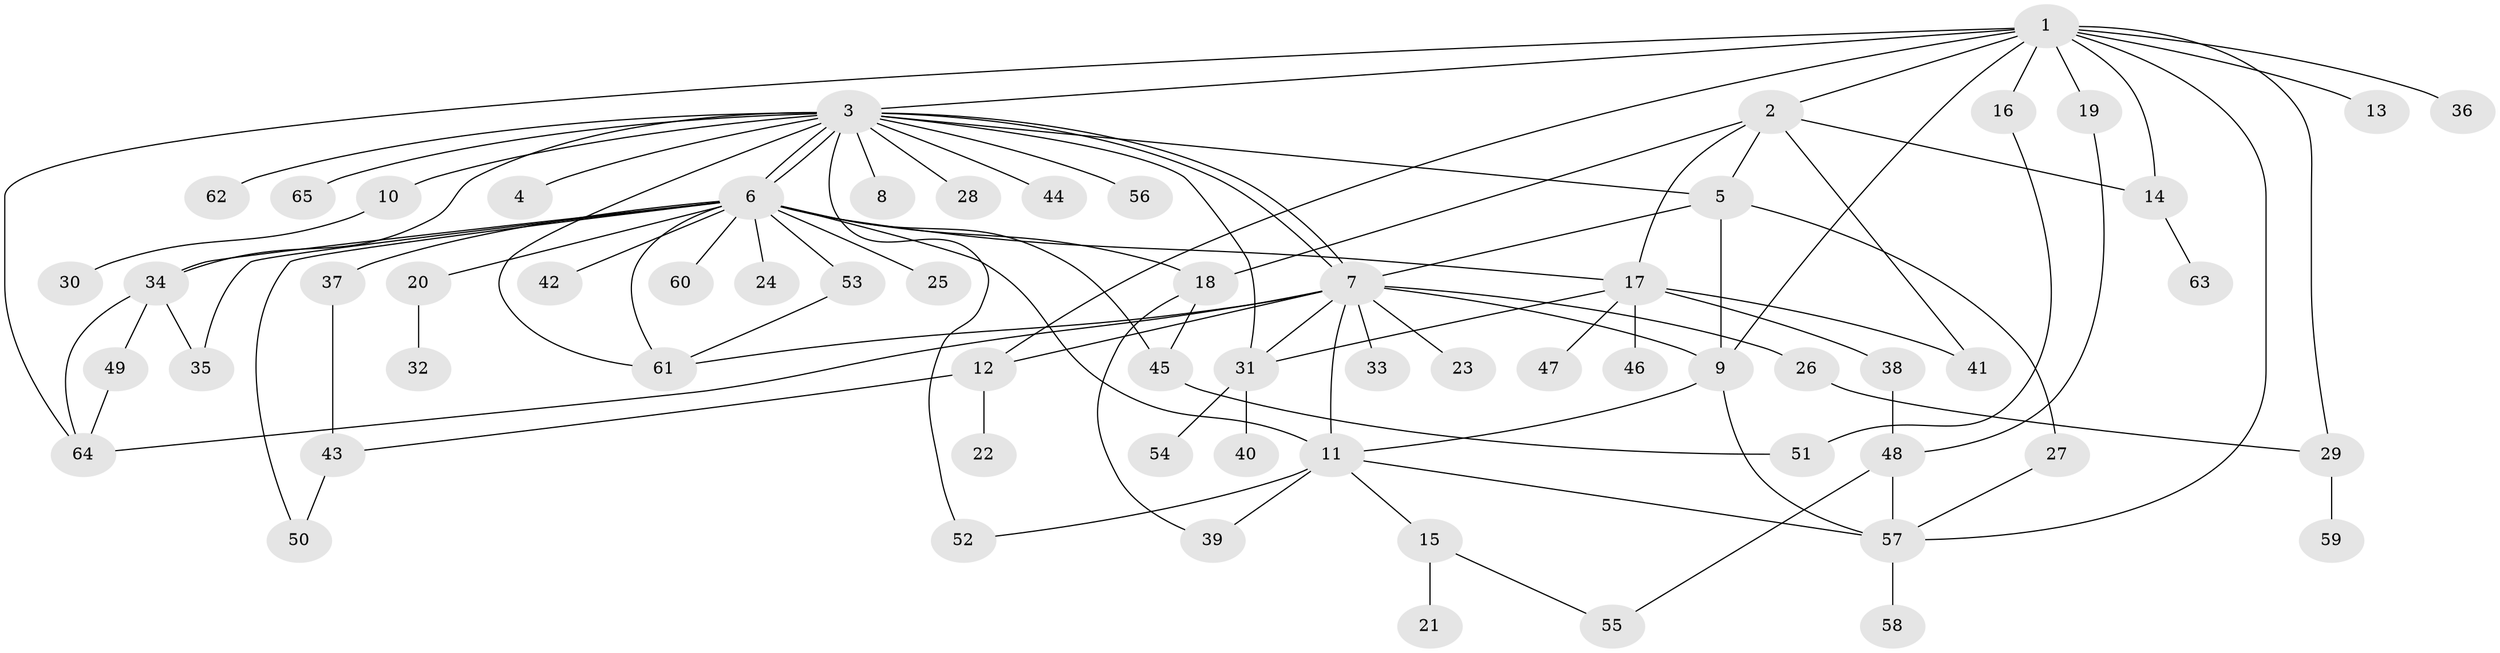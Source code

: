 // coarse degree distribution, {11: 0.024390243902439025, 9: 0.024390243902439025, 14: 0.024390243902439025, 1: 0.5365853658536586, 8: 0.04878048780487805, 13: 0.024390243902439025, 10: 0.024390243902439025, 4: 0.07317073170731707, 3: 0.07317073170731707, 2: 0.0975609756097561, 5: 0.04878048780487805}
// Generated by graph-tools (version 1.1) at 2025/50/03/04/25 22:50:35]
// undirected, 65 vertices, 100 edges
graph export_dot {
  node [color=gray90,style=filled];
  1;
  2;
  3;
  4;
  5;
  6;
  7;
  8;
  9;
  10;
  11;
  12;
  13;
  14;
  15;
  16;
  17;
  18;
  19;
  20;
  21;
  22;
  23;
  24;
  25;
  26;
  27;
  28;
  29;
  30;
  31;
  32;
  33;
  34;
  35;
  36;
  37;
  38;
  39;
  40;
  41;
  42;
  43;
  44;
  45;
  46;
  47;
  48;
  49;
  50;
  51;
  52;
  53;
  54;
  55;
  56;
  57;
  58;
  59;
  60;
  61;
  62;
  63;
  64;
  65;
  1 -- 2;
  1 -- 3;
  1 -- 9;
  1 -- 12;
  1 -- 13;
  1 -- 14;
  1 -- 16;
  1 -- 19;
  1 -- 29;
  1 -- 36;
  1 -- 57;
  1 -- 64;
  2 -- 5;
  2 -- 14;
  2 -- 17;
  2 -- 18;
  2 -- 41;
  3 -- 4;
  3 -- 5;
  3 -- 6;
  3 -- 6;
  3 -- 7;
  3 -- 7;
  3 -- 8;
  3 -- 10;
  3 -- 28;
  3 -- 31;
  3 -- 34;
  3 -- 44;
  3 -- 52;
  3 -- 56;
  3 -- 61;
  3 -- 62;
  3 -- 65;
  5 -- 7;
  5 -- 9;
  5 -- 27;
  6 -- 11;
  6 -- 17;
  6 -- 18;
  6 -- 20;
  6 -- 24;
  6 -- 25;
  6 -- 34;
  6 -- 35;
  6 -- 37;
  6 -- 42;
  6 -- 45;
  6 -- 50;
  6 -- 53;
  6 -- 60;
  6 -- 61;
  7 -- 9;
  7 -- 11;
  7 -- 12;
  7 -- 23;
  7 -- 26;
  7 -- 31;
  7 -- 33;
  7 -- 61;
  7 -- 64;
  9 -- 11;
  9 -- 57;
  10 -- 30;
  11 -- 15;
  11 -- 39;
  11 -- 52;
  11 -- 57;
  12 -- 22;
  12 -- 43;
  14 -- 63;
  15 -- 21;
  15 -- 55;
  16 -- 51;
  17 -- 31;
  17 -- 38;
  17 -- 41;
  17 -- 46;
  17 -- 47;
  18 -- 39;
  18 -- 45;
  19 -- 48;
  20 -- 32;
  26 -- 29;
  27 -- 57;
  29 -- 59;
  31 -- 40;
  31 -- 54;
  34 -- 35;
  34 -- 49;
  34 -- 64;
  37 -- 43;
  38 -- 48;
  43 -- 50;
  45 -- 51;
  48 -- 55;
  48 -- 57;
  49 -- 64;
  53 -- 61;
  57 -- 58;
}
